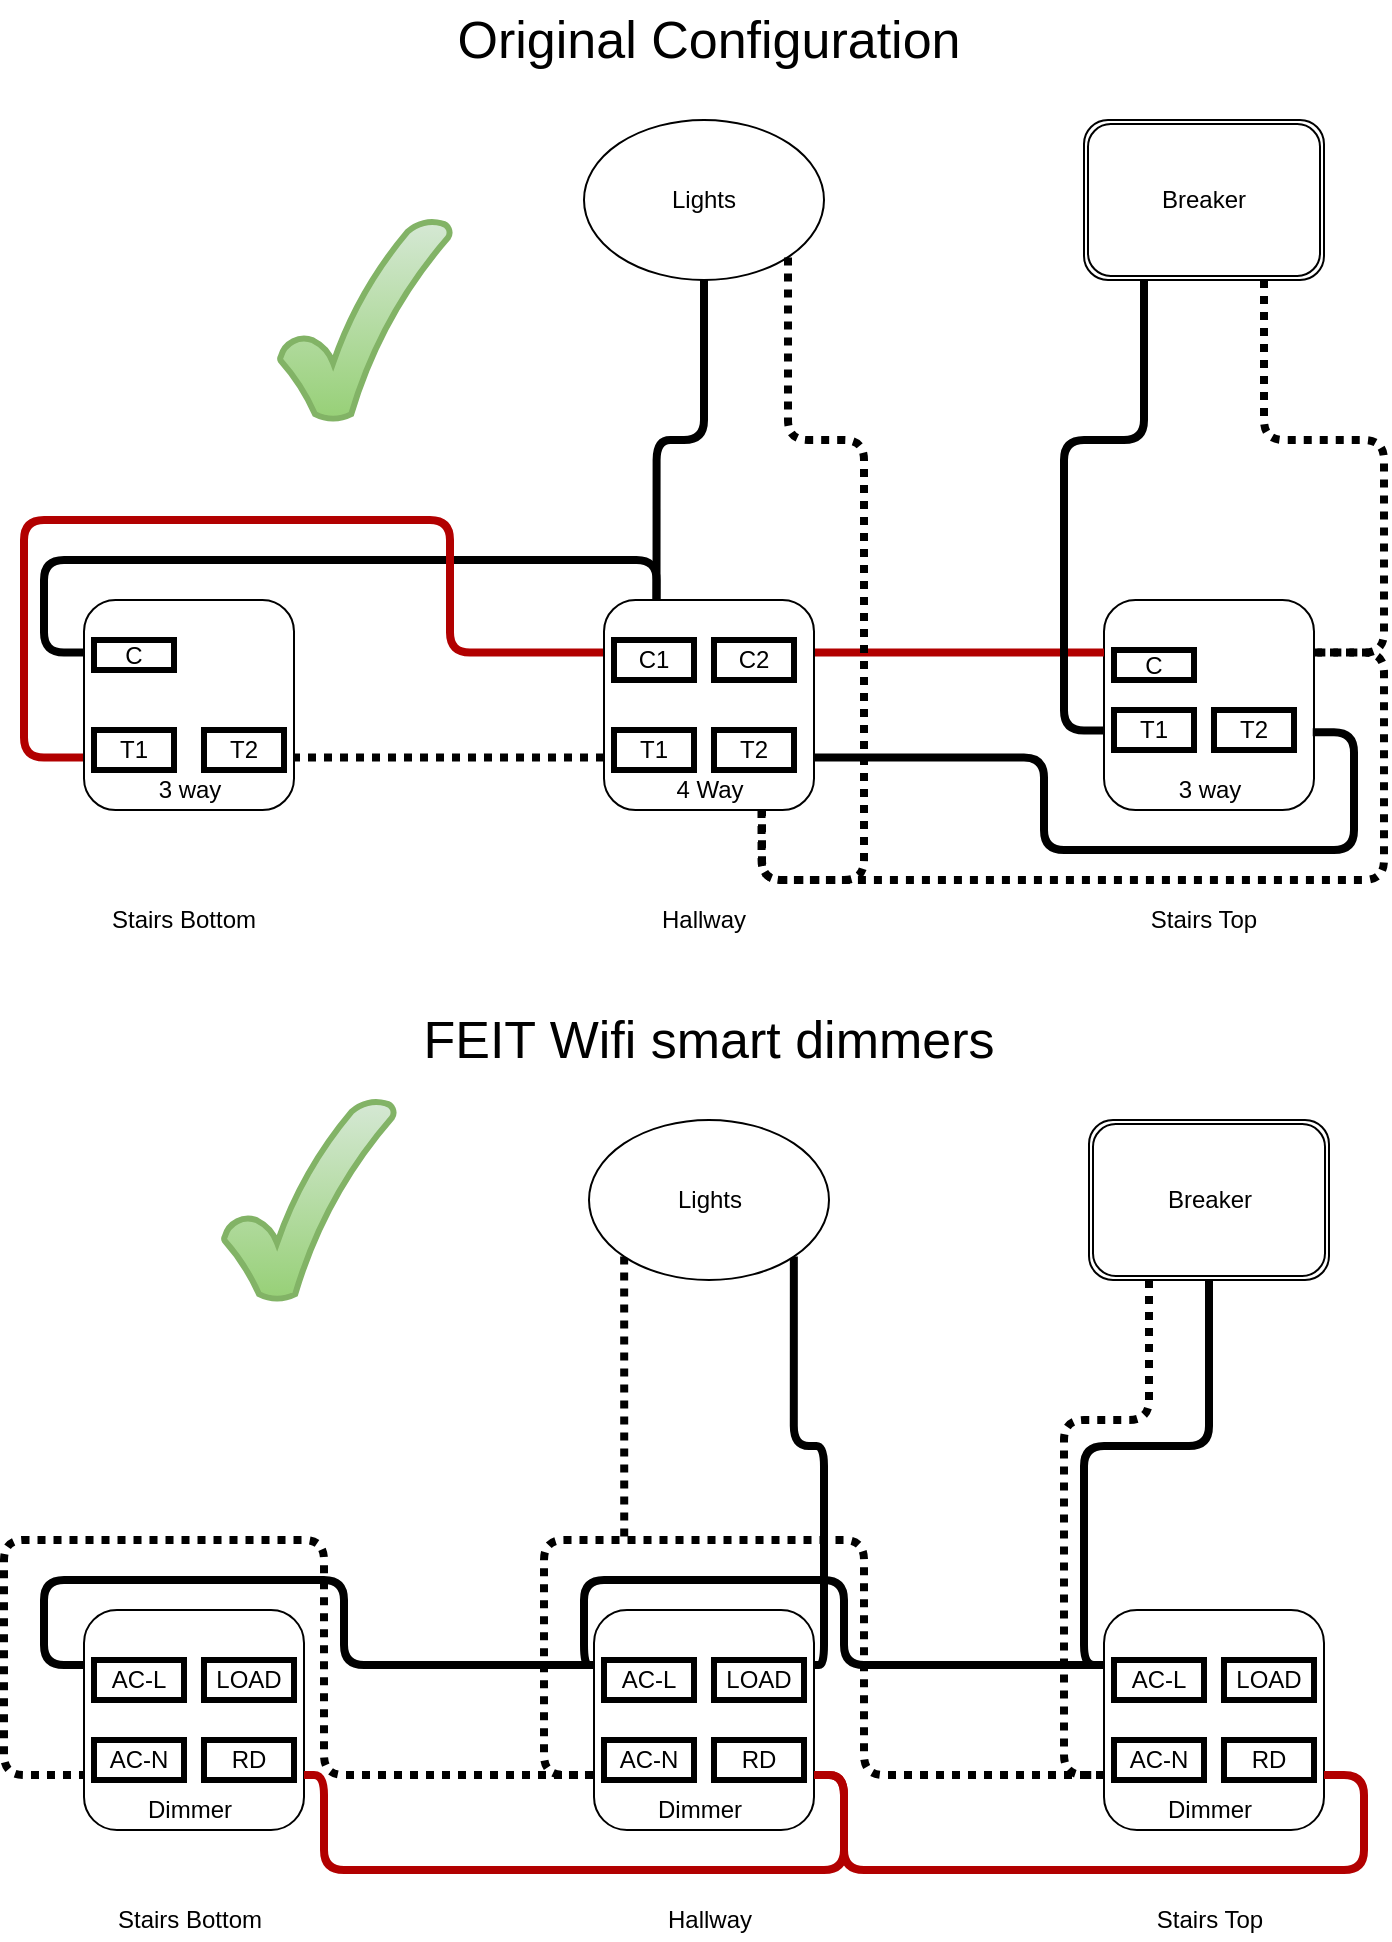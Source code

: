 <mxfile version="14.3.1" type="github" pages="2">
  <diagram id="V0YWL0f0UXyJjvNzvRXK" name="Page-1">
    <mxGraphModel dx="1184" dy="718" grid="1" gridSize="10" guides="1" tooltips="1" connect="1" arrows="1" fold="1" page="1" pageScale="1" pageWidth="850" pageHeight="1100" math="0" shadow="0">
      <root>
        <mxCell id="0" />
        <mxCell id="1" parent="0" />
        <mxCell id="LH4Q4jy-oizkaMYbn0zR-17" style="edgeStyle=orthogonalEdgeStyle;rounded=1;orthogonalLoop=1;jettySize=auto;html=1;exitX=0.5;exitY=1;exitDx=0;exitDy=0;entryX=0.25;entryY=0;entryDx=0;entryDy=0;endArrow=none;endFill=0;strokeColor=#000000;strokeWidth=4;" parent="1" source="cGm3_fR1j89KLRx1JbHs-6" target="cGm3_fR1j89KLRx1JbHs-52" edge="1">
          <mxGeometry relative="1" as="geometry" />
        </mxCell>
        <mxCell id="cGm3_fR1j89KLRx1JbHs-6" value="" style="ellipse;whiteSpace=wrap;html=1;" parent="1" vertex="1">
          <mxGeometry x="350" y="70" width="120" height="80" as="geometry" />
        </mxCell>
        <mxCell id="LH4Q4jy-oizkaMYbn0zR-13" style="edgeStyle=orthogonalEdgeStyle;rounded=1;orthogonalLoop=1;jettySize=auto;html=1;exitX=0.75;exitY=1;exitDx=0;exitDy=0;entryX=1;entryY=0.25;entryDx=0;entryDy=0;endArrow=none;endFill=0;strokeColor=#000000;strokeWidth=4;dashed=1;dashPattern=1 1;" parent="1" source="cGm3_fR1j89KLRx1JbHs-9" target="LH4Q4jy-oizkaMYbn0zR-2" edge="1">
          <mxGeometry relative="1" as="geometry">
            <Array as="points">
              <mxPoint x="690" y="230" />
              <mxPoint x="750" y="230" />
              <mxPoint x="750" y="336" />
            </Array>
          </mxGeometry>
        </mxCell>
        <mxCell id="cGm3_fR1j89KLRx1JbHs-9" value="" style="shape=ext;double=1;rounded=1;whiteSpace=wrap;html=1;" parent="1" vertex="1">
          <mxGeometry x="600" y="70" width="120" height="80" as="geometry" />
        </mxCell>
        <mxCell id="cGm3_fR1j89KLRx1JbHs-26" value="Lights" style="text;html=1;strokeColor=none;fillColor=none;align=center;verticalAlign=middle;whiteSpace=wrap;rounded=0;dashed=1;" parent="1" vertex="1">
          <mxGeometry x="390" y="100" width="40" height="20" as="geometry" />
        </mxCell>
        <mxCell id="cGm3_fR1j89KLRx1JbHs-27" value="Breaker" style="text;html=1;strokeColor=none;fillColor=none;align=center;verticalAlign=middle;whiteSpace=wrap;rounded=0;dashed=1;" parent="1" vertex="1">
          <mxGeometry x="640" y="100" width="40" height="20" as="geometry" />
        </mxCell>
        <mxCell id="cGm3_fR1j89KLRx1JbHs-28" value="Stairs Bottom" style="text;html=1;strokeColor=none;fillColor=none;align=center;verticalAlign=middle;whiteSpace=wrap;rounded=0;dashed=1;" parent="1" vertex="1">
          <mxGeometry x="110" y="460" width="80" height="20" as="geometry" />
        </mxCell>
        <mxCell id="cGm3_fR1j89KLRx1JbHs-29" value="Hallway" style="text;html=1;strokeColor=none;fillColor=none;align=center;verticalAlign=middle;whiteSpace=wrap;rounded=0;dashed=1;" parent="1" vertex="1">
          <mxGeometry x="385" y="460" width="50" height="20" as="geometry" />
        </mxCell>
        <mxCell id="cGm3_fR1j89KLRx1JbHs-30" value="Stairs Top&lt;br&gt;" style="text;html=1;strokeColor=none;fillColor=none;align=center;verticalAlign=middle;whiteSpace=wrap;rounded=0;dashed=1;" parent="1" vertex="1">
          <mxGeometry x="625" y="460" width="70" height="20" as="geometry" />
        </mxCell>
        <mxCell id="ZDYlRlQdnb9zc7MKbrY4-25" style="edgeStyle=orthogonalEdgeStyle;rounded=1;orthogonalLoop=1;jettySize=auto;html=1;exitX=0;exitY=1;exitDx=0;exitDy=0;endArrow=none;endFill=0;strokeColor=#000000;strokeWidth=4;dashed=1;dashPattern=1 1;" parent="1" source="cGm3_fR1j89KLRx1JbHs-103" edge="1">
          <mxGeometry relative="1" as="geometry">
            <mxPoint x="370.103" y="780" as="targetPoint" />
          </mxGeometry>
        </mxCell>
        <mxCell id="ZDYlRlQdnb9zc7MKbrY4-26" style="edgeStyle=orthogonalEdgeStyle;rounded=1;orthogonalLoop=1;jettySize=auto;html=1;exitX=1;exitY=1;exitDx=0;exitDy=0;entryX=1;entryY=0.25;entryDx=0;entryDy=0;endArrow=none;endFill=0;strokeColor=#000000;strokeWidth=4;" parent="1" source="cGm3_fR1j89KLRx1JbHs-103" target="cGm3_fR1j89KLRx1JbHs-121" edge="1">
          <mxGeometry relative="1" as="geometry">
            <Array as="points">
              <mxPoint x="455" y="733" />
              <mxPoint x="470" y="733" />
              <mxPoint x="470" y="843" />
            </Array>
          </mxGeometry>
        </mxCell>
        <mxCell id="cGm3_fR1j89KLRx1JbHs-103" value="" style="ellipse;whiteSpace=wrap;html=1;" parent="1" vertex="1">
          <mxGeometry x="352.5" y="570" width="120" height="80" as="geometry" />
        </mxCell>
        <mxCell id="ZDYlRlQdnb9zc7MKbrY4-17" style="edgeStyle=orthogonalEdgeStyle;rounded=1;orthogonalLoop=1;jettySize=auto;html=1;exitX=0.5;exitY=1;exitDx=0;exitDy=0;entryX=0;entryY=0.25;entryDx=0;entryDy=0;endArrow=none;endFill=0;strokeColor=#000000;strokeWidth=4;" parent="1" source="cGm3_fR1j89KLRx1JbHs-106" target="ZDYlRlQdnb9zc7MKbrY4-4" edge="1">
          <mxGeometry relative="1" as="geometry">
            <Array as="points">
              <mxPoint x="663" y="733" />
              <mxPoint x="600" y="733" />
              <mxPoint x="600" y="843" />
            </Array>
          </mxGeometry>
        </mxCell>
        <mxCell id="ZDYlRlQdnb9zc7MKbrY4-18" style="edgeStyle=orthogonalEdgeStyle;rounded=1;orthogonalLoop=1;jettySize=auto;html=1;exitX=0.25;exitY=1;exitDx=0;exitDy=0;entryX=0;entryY=0.75;entryDx=0;entryDy=0;endArrow=none;endFill=0;strokeColor=#000000;strokeWidth=4;dashed=1;dashPattern=1 1;" parent="1" source="cGm3_fR1j89KLRx1JbHs-106" target="ZDYlRlQdnb9zc7MKbrY4-4" edge="1">
          <mxGeometry relative="1" as="geometry">
            <Array as="points">
              <mxPoint x="633" y="720" />
              <mxPoint x="590" y="720" />
              <mxPoint x="590" y="898" />
            </Array>
          </mxGeometry>
        </mxCell>
        <mxCell id="cGm3_fR1j89KLRx1JbHs-106" value="" style="shape=ext;double=1;rounded=1;whiteSpace=wrap;html=1;" parent="1" vertex="1">
          <mxGeometry x="602.5" y="570" width="120" height="80" as="geometry" />
        </mxCell>
        <mxCell id="cGm3_fR1j89KLRx1JbHs-115" value="Lights" style="text;html=1;strokeColor=none;fillColor=none;align=center;verticalAlign=middle;whiteSpace=wrap;rounded=0;dashed=1;" parent="1" vertex="1">
          <mxGeometry x="392.5" y="600" width="40" height="20" as="geometry" />
        </mxCell>
        <mxCell id="cGm3_fR1j89KLRx1JbHs-116" value="Breaker" style="text;html=1;strokeColor=none;fillColor=none;align=center;verticalAlign=middle;whiteSpace=wrap;rounded=0;dashed=1;" parent="1" vertex="1">
          <mxGeometry x="642.5" y="600" width="40" height="20" as="geometry" />
        </mxCell>
        <mxCell id="cGm3_fR1j89KLRx1JbHs-117" value="Stairs Bottom" style="text;html=1;strokeColor=none;fillColor=none;align=center;verticalAlign=middle;whiteSpace=wrap;rounded=0;dashed=1;" parent="1" vertex="1">
          <mxGeometry x="112.5" y="960" width="80" height="20" as="geometry" />
        </mxCell>
        <mxCell id="cGm3_fR1j89KLRx1JbHs-118" value="Hallway" style="text;html=1;strokeColor=none;fillColor=none;align=center;verticalAlign=middle;whiteSpace=wrap;rounded=0;dashed=1;" parent="1" vertex="1">
          <mxGeometry x="387.5" y="960" width="50" height="20" as="geometry" />
        </mxCell>
        <mxCell id="cGm3_fR1j89KLRx1JbHs-119" value="Stairs Top&lt;br&gt;" style="text;html=1;strokeColor=none;fillColor=none;align=center;verticalAlign=middle;whiteSpace=wrap;rounded=0;dashed=1;" parent="1" vertex="1">
          <mxGeometry x="627.5" y="960" width="70" height="20" as="geometry" />
        </mxCell>
        <mxCell id="LH4Q4jy-oizkaMYbn0zR-1" value="" style="group" parent="1" vertex="1" connectable="0">
          <mxGeometry x="610" y="310" width="105" height="105" as="geometry" />
        </mxCell>
        <mxCell id="LH4Q4jy-oizkaMYbn0zR-2" value="" style="whiteSpace=wrap;html=1;aspect=fixed;strokeWidth=1;fillColor=none;rounded=1;" parent="LH4Q4jy-oizkaMYbn0zR-1" vertex="1">
          <mxGeometry width="105" height="105" as="geometry" />
        </mxCell>
        <mxCell id="LH4Q4jy-oizkaMYbn0zR-3" value="C" style="text;html=1;fillColor=none;align=center;verticalAlign=middle;whiteSpace=wrap;rounded=0;strokeColor=#000000;strokeWidth=3;" parent="LH4Q4jy-oizkaMYbn0zR-1" vertex="1">
          <mxGeometry x="5" y="25" width="40" height="15" as="geometry" />
        </mxCell>
        <mxCell id="LH4Q4jy-oizkaMYbn0zR-4" value="T1" style="text;html=1;fillColor=none;align=center;verticalAlign=middle;whiteSpace=wrap;rounded=0;strokeColor=#000000;strokeWidth=3;" parent="LH4Q4jy-oizkaMYbn0zR-1" vertex="1">
          <mxGeometry x="5" y="55" width="40" height="20" as="geometry" />
        </mxCell>
        <mxCell id="LH4Q4jy-oizkaMYbn0zR-5" value="T2" style="text;html=1;fillColor=none;align=center;verticalAlign=middle;whiteSpace=wrap;rounded=0;strokeColor=#000000;strokeWidth=3;" parent="LH4Q4jy-oizkaMYbn0zR-1" vertex="1">
          <mxGeometry x="55" y="55" width="40" height="20" as="geometry" />
        </mxCell>
        <mxCell id="LH4Q4jy-oizkaMYbn0zR-6" value="3 way" style="text;html=1;fillColor=none;align=center;verticalAlign=middle;whiteSpace=wrap;rounded=0;strokeWidth=3;" parent="LH4Q4jy-oizkaMYbn0zR-1" vertex="1">
          <mxGeometry x="32.5" y="85" width="40" height="20" as="geometry" />
        </mxCell>
        <mxCell id="LH4Q4jy-oizkaMYbn0zR-8" style="edgeStyle=orthogonalEdgeStyle;rounded=1;orthogonalLoop=1;jettySize=auto;html=1;exitX=0;exitY=0.25;exitDx=0;exitDy=0;entryX=1;entryY=0.25;entryDx=0;entryDy=0;strokeColor=#B20000;strokeWidth=4;fillColor=#e51400;endArrow=none;endFill=0;" parent="1" source="LH4Q4jy-oizkaMYbn0zR-2" target="cGm3_fR1j89KLRx1JbHs-52" edge="1">
          <mxGeometry relative="1" as="geometry">
            <Array as="points">
              <mxPoint x="520" y="336" />
              <mxPoint x="520" y="336" />
            </Array>
          </mxGeometry>
        </mxCell>
        <mxCell id="LH4Q4jy-oizkaMYbn0zR-9" style="edgeStyle=orthogonalEdgeStyle;rounded=1;orthogonalLoop=1;jettySize=auto;html=1;exitX=0.002;exitY=0.622;exitDx=0;exitDy=0;entryX=0.25;entryY=1;entryDx=0;entryDy=0;endArrow=none;endFill=0;strokeColor=#000000;strokeWidth=4;exitPerimeter=0;" parent="1" source="LH4Q4jy-oizkaMYbn0zR-2" target="cGm3_fR1j89KLRx1JbHs-9" edge="1">
          <mxGeometry relative="1" as="geometry" />
        </mxCell>
        <mxCell id="LH4Q4jy-oizkaMYbn0zR-10" style="edgeStyle=orthogonalEdgeStyle;rounded=1;orthogonalLoop=1;jettySize=auto;html=1;exitX=0.994;exitY=0.63;exitDx=0;exitDy=0;endArrow=none;endFill=0;strokeColor=#000000;strokeWidth=4;exitPerimeter=0;entryX=1;entryY=0.75;entryDx=0;entryDy=0;" parent="1" source="LH4Q4jy-oizkaMYbn0zR-2" target="cGm3_fR1j89KLRx1JbHs-52" edge="1">
          <mxGeometry relative="1" as="geometry">
            <mxPoint x="490" y="400" as="targetPoint" />
            <Array as="points">
              <mxPoint x="735" y="376" />
              <mxPoint x="735" y="435" />
              <mxPoint x="580" y="435" />
              <mxPoint x="580" y="389" />
            </Array>
          </mxGeometry>
        </mxCell>
        <mxCell id="LH4Q4jy-oizkaMYbn0zR-15" style="edgeStyle=orthogonalEdgeStyle;rounded=1;orthogonalLoop=1;jettySize=auto;html=1;exitX=0.75;exitY=1;exitDx=0;exitDy=0;entryX=1;entryY=1;entryDx=0;entryDy=0;dashed=1;dashPattern=1 1;endArrow=none;endFill=0;strokeColor=#000000;strokeWidth=4;" parent="1" source="cGm3_fR1j89KLRx1JbHs-52" target="cGm3_fR1j89KLRx1JbHs-6" edge="1">
          <mxGeometry relative="1" as="geometry">
            <Array as="points">
              <mxPoint x="439" y="450" />
              <mxPoint x="490" y="450" />
              <mxPoint x="490" y="230" />
              <mxPoint x="452" y="230" />
              <mxPoint x="452" y="138" />
            </Array>
          </mxGeometry>
        </mxCell>
        <mxCell id="LH4Q4jy-oizkaMYbn0zR-16" style="edgeStyle=orthogonalEdgeStyle;rounded=1;orthogonalLoop=1;jettySize=auto;html=1;exitX=0;exitY=0.75;exitDx=0;exitDy=0;entryX=1;entryY=0.75;entryDx=0;entryDy=0;dashed=1;dashPattern=1 1;endArrow=none;endFill=0;strokeColor=#000000;strokeWidth=4;" parent="1" source="cGm3_fR1j89KLRx1JbHs-52" target="cGm3_fR1j89KLRx1JbHs-59" edge="1">
          <mxGeometry relative="1" as="geometry" />
        </mxCell>
        <mxCell id="LH4Q4jy-oizkaMYbn0zR-18" style="edgeStyle=orthogonalEdgeStyle;rounded=1;orthogonalLoop=1;jettySize=auto;html=1;exitX=0.25;exitY=0;exitDx=0;exitDy=0;entryX=0;entryY=0.25;entryDx=0;entryDy=0;endArrow=none;endFill=0;strokeColor=#000000;strokeWidth=4;" parent="1" source="cGm3_fR1j89KLRx1JbHs-52" target="cGm3_fR1j89KLRx1JbHs-59" edge="1">
          <mxGeometry relative="1" as="geometry" />
        </mxCell>
        <mxCell id="LH4Q4jy-oizkaMYbn0zR-20" style="edgeStyle=orthogonalEdgeStyle;rounded=1;orthogonalLoop=1;jettySize=auto;html=1;exitX=0;exitY=0.25;exitDx=0;exitDy=0;entryX=0;entryY=0.75;entryDx=0;entryDy=0;endArrow=none;endFill=0;strokeColor=#B20000;strokeWidth=4;fillColor=#e51400;" parent="1" source="cGm3_fR1j89KLRx1JbHs-52" target="cGm3_fR1j89KLRx1JbHs-59" edge="1">
          <mxGeometry relative="1" as="geometry">
            <Array as="points">
              <mxPoint x="283" y="336" />
              <mxPoint x="283" y="270" />
              <mxPoint x="70" y="270" />
              <mxPoint x="70" y="389" />
            </Array>
          </mxGeometry>
        </mxCell>
        <mxCell id="cGm3_fR1j89KLRx1JbHs-52" value="" style="whiteSpace=wrap;html=1;aspect=fixed;strokeWidth=1;fillColor=none;rounded=1;" parent="1" vertex="1">
          <mxGeometry x="360" y="310" width="105" height="105" as="geometry" />
        </mxCell>
        <mxCell id="cGm3_fR1j89KLRx1JbHs-53" value="C1" style="text;html=1;fillColor=none;align=center;verticalAlign=middle;whiteSpace=wrap;rounded=0;strokeColor=#000000;strokeWidth=3;" parent="1" vertex="1">
          <mxGeometry x="365" y="330" width="40" height="20" as="geometry" />
        </mxCell>
        <mxCell id="cGm3_fR1j89KLRx1JbHs-54" value="T1" style="text;html=1;fillColor=none;align=center;verticalAlign=middle;whiteSpace=wrap;rounded=0;strokeColor=#000000;strokeWidth=3;" parent="1" vertex="1">
          <mxGeometry x="365" y="375" width="40" height="20" as="geometry" />
        </mxCell>
        <mxCell id="cGm3_fR1j89KLRx1JbHs-55" value="C2" style="text;html=1;fillColor=none;align=center;verticalAlign=middle;whiteSpace=wrap;rounded=0;strokeColor=#000000;strokeWidth=3;" parent="1" vertex="1">
          <mxGeometry x="415" y="330" width="40" height="20" as="geometry" />
        </mxCell>
        <mxCell id="cGm3_fR1j89KLRx1JbHs-56" value="T2" style="text;html=1;fillColor=none;align=center;verticalAlign=middle;whiteSpace=wrap;rounded=0;strokeColor=#000000;strokeWidth=3;" parent="1" vertex="1">
          <mxGeometry x="415" y="375" width="40" height="20" as="geometry" />
        </mxCell>
        <mxCell id="cGm3_fR1j89KLRx1JbHs-57" value="4 Way" style="text;html=1;fillColor=none;align=center;verticalAlign=middle;whiteSpace=wrap;rounded=0;strokeWidth=3;" parent="1" vertex="1">
          <mxGeometry x="392.5" y="395" width="40" height="20" as="geometry" />
        </mxCell>
        <mxCell id="LH4Q4jy-oizkaMYbn0zR-14" style="edgeStyle=orthogonalEdgeStyle;rounded=1;orthogonalLoop=1;jettySize=auto;html=1;exitX=1;exitY=0.25;exitDx=0;exitDy=0;dashed=1;dashPattern=1 1;endArrow=none;endFill=0;strokeColor=#000000;strokeWidth=4;" parent="1" source="LH4Q4jy-oizkaMYbn0zR-2" target="cGm3_fR1j89KLRx1JbHs-52" edge="1">
          <mxGeometry relative="1" as="geometry">
            <Array as="points">
              <mxPoint x="750" y="336" />
              <mxPoint x="750" y="450" />
              <mxPoint x="439" y="450" />
            </Array>
          </mxGeometry>
        </mxCell>
        <mxCell id="cGm3_fR1j89KLRx1JbHs-59" value="" style="whiteSpace=wrap;html=1;aspect=fixed;strokeWidth=1;fillColor=none;rounded=1;" parent="1" vertex="1">
          <mxGeometry x="100" y="310" width="105" height="105" as="geometry" />
        </mxCell>
        <mxCell id="cGm3_fR1j89KLRx1JbHs-60" value="C" style="text;html=1;fillColor=none;align=center;verticalAlign=middle;whiteSpace=wrap;rounded=0;strokeColor=#000000;strokeWidth=3;" parent="1" vertex="1">
          <mxGeometry x="105" y="330" width="40" height="15" as="geometry" />
        </mxCell>
        <mxCell id="cGm3_fR1j89KLRx1JbHs-61" value="T1" style="text;html=1;fillColor=none;align=center;verticalAlign=middle;whiteSpace=wrap;rounded=0;strokeColor=#000000;strokeWidth=3;" parent="1" vertex="1">
          <mxGeometry x="105" y="375" width="40" height="20" as="geometry" />
        </mxCell>
        <mxCell id="cGm3_fR1j89KLRx1JbHs-63" value="T2" style="text;html=1;fillColor=none;align=center;verticalAlign=middle;whiteSpace=wrap;rounded=0;strokeColor=#000000;strokeWidth=3;" parent="1" vertex="1">
          <mxGeometry x="160" y="375" width="40" height="20" as="geometry" />
        </mxCell>
        <mxCell id="cGm3_fR1j89KLRx1JbHs-64" value="3 way" style="text;html=1;fillColor=none;align=center;verticalAlign=middle;whiteSpace=wrap;rounded=0;strokeWidth=3;" parent="1" vertex="1">
          <mxGeometry x="132.5" y="395" width="40" height="20" as="geometry" />
        </mxCell>
        <mxCell id="uJsC33ZwJIrISVxn7kAg-2" value="" style="verticalLabelPosition=bottom;verticalAlign=top;html=1;shape=mxgraph.basic.tick;rounded=1;strokeColor=#82b366;strokeWidth=3;fillColor=#d5e8d4;gradientColor=#97d077;" parent="1" vertex="1">
          <mxGeometry x="198" y="120" width="85" height="100" as="geometry" />
        </mxCell>
        <mxCell id="ZDYlRlQdnb9zc7MKbrY4-2" value="" style="group" parent="1" vertex="1" connectable="0">
          <mxGeometry x="355" y="815" width="110" height="110" as="geometry" />
        </mxCell>
        <mxCell id="cGm3_fR1j89KLRx1JbHs-121" value="" style="whiteSpace=wrap;html=1;aspect=fixed;strokeWidth=1;fillColor=none;rounded=1;" parent="ZDYlRlQdnb9zc7MKbrY4-2" vertex="1">
          <mxGeometry width="110" height="110" as="geometry" />
        </mxCell>
        <mxCell id="cGm3_fR1j89KLRx1JbHs-122" value="AC-L" style="text;html=1;fillColor=none;align=center;verticalAlign=middle;whiteSpace=wrap;rounded=0;strokeColor=#000000;strokeWidth=3;" parent="ZDYlRlQdnb9zc7MKbrY4-2" vertex="1">
          <mxGeometry x="5" y="25" width="45" height="20" as="geometry" />
        </mxCell>
        <mxCell id="cGm3_fR1j89KLRx1JbHs-123" value="AC-N" style="text;html=1;fillColor=none;align=center;verticalAlign=middle;whiteSpace=wrap;rounded=0;strokeColor=#000000;strokeWidth=3;" parent="ZDYlRlQdnb9zc7MKbrY4-2" vertex="1">
          <mxGeometry x="5" y="65" width="45" height="20" as="geometry" />
        </mxCell>
        <mxCell id="cGm3_fR1j89KLRx1JbHs-124" value="LOAD" style="text;html=1;fillColor=none;align=center;verticalAlign=middle;whiteSpace=wrap;rounded=0;strokeColor=#000000;strokeWidth=3;" parent="ZDYlRlQdnb9zc7MKbrY4-2" vertex="1">
          <mxGeometry x="60" y="25" width="45" height="20" as="geometry" />
        </mxCell>
        <mxCell id="cGm3_fR1j89KLRx1JbHs-125" value="RD" style="text;html=1;fillColor=none;align=center;verticalAlign=middle;whiteSpace=wrap;rounded=0;strokeColor=#000000;strokeWidth=3;" parent="ZDYlRlQdnb9zc7MKbrY4-2" vertex="1">
          <mxGeometry x="60" y="65" width="45" height="20" as="geometry" />
        </mxCell>
        <mxCell id="cGm3_fR1j89KLRx1JbHs-126" value="Dimmer" style="text;html=1;fillColor=none;align=center;verticalAlign=middle;whiteSpace=wrap;rounded=0;strokeWidth=3;" parent="ZDYlRlQdnb9zc7MKbrY4-2" vertex="1">
          <mxGeometry x="32.5" y="90" width="40" height="20" as="geometry" />
        </mxCell>
        <mxCell id="ZDYlRlQdnb9zc7MKbrY4-3" value="" style="group" parent="1" vertex="1" connectable="0">
          <mxGeometry x="610" y="815" width="110" height="110" as="geometry" />
        </mxCell>
        <mxCell id="ZDYlRlQdnb9zc7MKbrY4-4" value="" style="whiteSpace=wrap;html=1;aspect=fixed;strokeWidth=1;fillColor=none;rounded=1;" parent="ZDYlRlQdnb9zc7MKbrY4-3" vertex="1">
          <mxGeometry width="110" height="110" as="geometry" />
        </mxCell>
        <mxCell id="ZDYlRlQdnb9zc7MKbrY4-5" value="AC-L" style="text;html=1;fillColor=none;align=center;verticalAlign=middle;whiteSpace=wrap;rounded=0;strokeColor=#000000;strokeWidth=3;" parent="ZDYlRlQdnb9zc7MKbrY4-3" vertex="1">
          <mxGeometry x="5" y="25" width="45" height="20" as="geometry" />
        </mxCell>
        <mxCell id="ZDYlRlQdnb9zc7MKbrY4-6" value="AC-N" style="text;html=1;fillColor=none;align=center;verticalAlign=middle;whiteSpace=wrap;rounded=0;strokeColor=#000000;strokeWidth=3;" parent="ZDYlRlQdnb9zc7MKbrY4-3" vertex="1">
          <mxGeometry x="5" y="65" width="45" height="20" as="geometry" />
        </mxCell>
        <mxCell id="ZDYlRlQdnb9zc7MKbrY4-7" value="LOAD" style="text;html=1;fillColor=none;align=center;verticalAlign=middle;whiteSpace=wrap;rounded=0;strokeColor=#000000;strokeWidth=3;" parent="ZDYlRlQdnb9zc7MKbrY4-3" vertex="1">
          <mxGeometry x="60" y="25" width="45" height="20" as="geometry" />
        </mxCell>
        <mxCell id="ZDYlRlQdnb9zc7MKbrY4-8" value="RD" style="text;html=1;fillColor=none;align=center;verticalAlign=middle;whiteSpace=wrap;rounded=0;strokeColor=#000000;strokeWidth=3;" parent="ZDYlRlQdnb9zc7MKbrY4-3" vertex="1">
          <mxGeometry x="60" y="65" width="45" height="20" as="geometry" />
        </mxCell>
        <mxCell id="ZDYlRlQdnb9zc7MKbrY4-9" value="Dimmer" style="text;html=1;fillColor=none;align=center;verticalAlign=middle;whiteSpace=wrap;rounded=0;strokeWidth=3;" parent="ZDYlRlQdnb9zc7MKbrY4-3" vertex="1">
          <mxGeometry x="32.5" y="90" width="40" height="20" as="geometry" />
        </mxCell>
        <mxCell id="ZDYlRlQdnb9zc7MKbrY4-10" value="" style="group" parent="1" vertex="1" connectable="0">
          <mxGeometry x="100" y="815" width="110" height="110" as="geometry" />
        </mxCell>
        <mxCell id="ZDYlRlQdnb9zc7MKbrY4-11" value="" style="whiteSpace=wrap;html=1;aspect=fixed;strokeWidth=1;fillColor=none;rounded=1;" parent="ZDYlRlQdnb9zc7MKbrY4-10" vertex="1">
          <mxGeometry width="110" height="110" as="geometry" />
        </mxCell>
        <mxCell id="ZDYlRlQdnb9zc7MKbrY4-12" value="AC-L" style="text;html=1;fillColor=none;align=center;verticalAlign=middle;whiteSpace=wrap;rounded=0;strokeColor=#000000;strokeWidth=3;" parent="ZDYlRlQdnb9zc7MKbrY4-10" vertex="1">
          <mxGeometry x="5" y="25" width="45" height="20" as="geometry" />
        </mxCell>
        <mxCell id="ZDYlRlQdnb9zc7MKbrY4-13" value="AC-N" style="text;html=1;fillColor=none;align=center;verticalAlign=middle;whiteSpace=wrap;rounded=0;strokeColor=#000000;strokeWidth=3;" parent="ZDYlRlQdnb9zc7MKbrY4-10" vertex="1">
          <mxGeometry x="5" y="65" width="45" height="20" as="geometry" />
        </mxCell>
        <mxCell id="ZDYlRlQdnb9zc7MKbrY4-14" value="LOAD" style="text;html=1;fillColor=none;align=center;verticalAlign=middle;whiteSpace=wrap;rounded=0;strokeColor=#000000;strokeWidth=3;" parent="ZDYlRlQdnb9zc7MKbrY4-10" vertex="1">
          <mxGeometry x="60" y="25" width="45" height="20" as="geometry" />
        </mxCell>
        <mxCell id="ZDYlRlQdnb9zc7MKbrY4-15" value="RD" style="text;html=1;fillColor=none;align=center;verticalAlign=middle;whiteSpace=wrap;rounded=0;strokeColor=#000000;strokeWidth=3;" parent="ZDYlRlQdnb9zc7MKbrY4-10" vertex="1">
          <mxGeometry x="60" y="65" width="45" height="20" as="geometry" />
        </mxCell>
        <mxCell id="ZDYlRlQdnb9zc7MKbrY4-16" value="Dimmer" style="text;html=1;fillColor=none;align=center;verticalAlign=middle;whiteSpace=wrap;rounded=0;strokeWidth=3;" parent="ZDYlRlQdnb9zc7MKbrY4-10" vertex="1">
          <mxGeometry x="32.5" y="90" width="40" height="20" as="geometry" />
        </mxCell>
        <mxCell id="ZDYlRlQdnb9zc7MKbrY4-19" style="edgeStyle=orthogonalEdgeStyle;rounded=1;orthogonalLoop=1;jettySize=auto;html=1;exitX=0;exitY=0.75;exitDx=0;exitDy=0;entryX=0;entryY=0.75;entryDx=0;entryDy=0;dashed=1;dashPattern=1 1;endArrow=none;endFill=0;strokeColor=#000000;strokeWidth=4;" parent="1" source="ZDYlRlQdnb9zc7MKbrY4-4" target="cGm3_fR1j89KLRx1JbHs-121" edge="1">
          <mxGeometry relative="1" as="geometry">
            <Array as="points">
              <mxPoint x="490" y="898" />
              <mxPoint x="490" y="780" />
              <mxPoint x="330" y="780" />
              <mxPoint x="330" y="898" />
            </Array>
          </mxGeometry>
        </mxCell>
        <mxCell id="ZDYlRlQdnb9zc7MKbrY4-20" style="edgeStyle=orthogonalEdgeStyle;rounded=1;orthogonalLoop=1;jettySize=auto;html=1;exitX=0;exitY=0.75;exitDx=0;exitDy=0;entryX=0;entryY=0.75;entryDx=0;entryDy=0;dashed=1;dashPattern=1 1;endArrow=none;endFill=0;strokeColor=#000000;strokeWidth=4;" parent="1" source="cGm3_fR1j89KLRx1JbHs-121" target="ZDYlRlQdnb9zc7MKbrY4-11" edge="1">
          <mxGeometry relative="1" as="geometry">
            <Array as="points">
              <mxPoint x="220" y="898" />
              <mxPoint x="220" y="780" />
              <mxPoint x="60" y="780" />
              <mxPoint x="60" y="898" />
            </Array>
          </mxGeometry>
        </mxCell>
        <mxCell id="ZDYlRlQdnb9zc7MKbrY4-21" style="edgeStyle=orthogonalEdgeStyle;rounded=1;orthogonalLoop=1;jettySize=auto;html=1;exitX=0;exitY=0.25;exitDx=0;exitDy=0;entryX=0;entryY=0.25;entryDx=0;entryDy=0;endArrow=none;endFill=0;strokeColor=#000000;strokeWidth=4;" parent="1" source="ZDYlRlQdnb9zc7MKbrY4-4" target="cGm3_fR1j89KLRx1JbHs-121" edge="1">
          <mxGeometry relative="1" as="geometry">
            <Array as="points">
              <mxPoint x="480" y="843" />
              <mxPoint x="480" y="800" />
              <mxPoint x="350" y="800" />
              <mxPoint x="350" y="843" />
            </Array>
          </mxGeometry>
        </mxCell>
        <mxCell id="ZDYlRlQdnb9zc7MKbrY4-22" style="edgeStyle=orthogonalEdgeStyle;rounded=1;orthogonalLoop=1;jettySize=auto;html=1;exitX=0;exitY=0.25;exitDx=0;exitDy=0;entryX=0;entryY=0.25;entryDx=0;entryDy=0;endArrow=none;endFill=0;strokeColor=#000000;strokeWidth=4;" parent="1" source="cGm3_fR1j89KLRx1JbHs-121" target="ZDYlRlQdnb9zc7MKbrY4-11" edge="1">
          <mxGeometry relative="1" as="geometry">
            <Array as="points">
              <mxPoint x="230" y="843" />
              <mxPoint x="230" y="800" />
              <mxPoint x="80" y="800" />
              <mxPoint x="80" y="843" />
            </Array>
          </mxGeometry>
        </mxCell>
        <mxCell id="ZDYlRlQdnb9zc7MKbrY4-23" style="edgeStyle=orthogonalEdgeStyle;rounded=1;orthogonalLoop=1;jettySize=auto;html=1;exitX=1;exitY=0.75;exitDx=0;exitDy=0;entryX=1;entryY=0.75;entryDx=0;entryDy=0;endArrow=none;endFill=0;strokeColor=#B20000;strokeWidth=4;fillColor=#e51400;" parent="1" source="ZDYlRlQdnb9zc7MKbrY4-11" target="cGm3_fR1j89KLRx1JbHs-121" edge="1">
          <mxGeometry relative="1" as="geometry">
            <Array as="points">
              <mxPoint x="220" y="898" />
              <mxPoint x="220" y="945" />
              <mxPoint x="480" y="945" />
              <mxPoint x="480" y="898" />
            </Array>
          </mxGeometry>
        </mxCell>
        <mxCell id="ZDYlRlQdnb9zc7MKbrY4-24" style="edgeStyle=orthogonalEdgeStyle;rounded=1;orthogonalLoop=1;jettySize=auto;html=1;exitX=1;exitY=0.75;exitDx=0;exitDy=0;entryX=1;entryY=0.75;entryDx=0;entryDy=0;endArrow=none;endFill=0;strokeColor=#B20000;strokeWidth=4;fillColor=#e51400;" parent="1" source="cGm3_fR1j89KLRx1JbHs-121" target="ZDYlRlQdnb9zc7MKbrY4-4" edge="1">
          <mxGeometry relative="1" as="geometry">
            <Array as="points">
              <mxPoint x="480" y="898" />
              <mxPoint x="480" y="945" />
              <mxPoint x="740" y="945" />
              <mxPoint x="740" y="898" />
            </Array>
          </mxGeometry>
        </mxCell>
        <mxCell id="ZDYlRlQdnb9zc7MKbrY4-27" value="" style="verticalLabelPosition=bottom;verticalAlign=top;html=1;shape=mxgraph.basic.tick;rounded=1;strokeColor=#82b366;strokeWidth=3;fillColor=#d5e8d4;gradientColor=#97d077;" parent="1" vertex="1">
          <mxGeometry x="170" y="560" width="85" height="100" as="geometry" />
        </mxCell>
        <mxCell id="ZDYlRlQdnb9zc7MKbrY4-28" value="Original Configuration&lt;br style=&quot;font-size: 26px;&quot;&gt;" style="text;html=1;strokeColor=none;fillColor=none;align=center;verticalAlign=middle;whiteSpace=wrap;rounded=0;fontSize=26;" parent="1" vertex="1">
          <mxGeometry x="200" y="10" width="425" height="40" as="geometry" />
        </mxCell>
        <mxCell id="ZDYlRlQdnb9zc7MKbrY4-29" value="FEIT Wifi smart dimmers" style="text;html=1;strokeColor=none;fillColor=none;align=center;verticalAlign=middle;whiteSpace=wrap;rounded=0;fontSize=26;" parent="1" vertex="1">
          <mxGeometry x="200" y="510" width="425" height="40" as="geometry" />
        </mxCell>
      </root>
    </mxGraphModel>
  </diagram>
  <diagram id="wbiqSJ7cX2tNrwCowfU0" name="Page-2">
    <mxGraphModel dx="817" dy="495" grid="1" gridSize="10" guides="1" tooltips="1" connect="1" arrows="1" fold="1" page="1" pageScale="1" pageWidth="850" pageHeight="1100" math="0" shadow="0">
      <root>
        <mxCell id="atm5pu0klCbxo2w5sGLC-0" />
        <mxCell id="atm5pu0klCbxo2w5sGLC-1" parent="atm5pu0klCbxo2w5sGLC-0" />
        <mxCell id="Epnd03TenC04Q62ywmZj-2" style="edgeStyle=orthogonalEdgeStyle;rounded=1;orthogonalLoop=1;jettySize=auto;html=1;exitX=1;exitY=1;exitDx=0;exitDy=0;entryX=1;entryY=0.25;entryDx=0;entryDy=0;endArrow=none;endFill=0;strokeColor=#000000;strokeWidth=4;" edge="1" parent="atm5pu0klCbxo2w5sGLC-1" source="3zBNWN5x6UCMn4CsL5ww-0" target="3zBNWN5x6UCMn4CsL5ww-18">
          <mxGeometry relative="1" as="geometry" />
        </mxCell>
        <mxCell id="Epnd03TenC04Q62ywmZj-3" style="edgeStyle=orthogonalEdgeStyle;rounded=1;orthogonalLoop=1;jettySize=auto;html=1;exitX=0;exitY=1;exitDx=0;exitDy=0;entryX=0;entryY=0.75;entryDx=0;entryDy=0;endArrow=none;endFill=0;strokeColor=#000000;strokeWidth=4;dashed=1;dashPattern=1 1;" edge="1" parent="atm5pu0klCbxo2w5sGLC-1" source="3zBNWN5x6UCMn4CsL5ww-0" target="3zBNWN5x6UCMn4CsL5ww-18">
          <mxGeometry relative="1" as="geometry">
            <Array as="points">
              <mxPoint x="368" y="230" />
              <mxPoint x="320" y="230" />
              <mxPoint x="320" y="389" />
            </Array>
          </mxGeometry>
        </mxCell>
        <mxCell id="3zBNWN5x6UCMn4CsL5ww-0" value="" style="ellipse;whiteSpace=wrap;html=1;" vertex="1" parent="atm5pu0klCbxo2w5sGLC-1">
          <mxGeometry x="350" y="70" width="120" height="80" as="geometry" />
        </mxCell>
        <mxCell id="Epnd03TenC04Q62ywmZj-0" style="edgeStyle=orthogonalEdgeStyle;rounded=1;orthogonalLoop=1;jettySize=auto;html=1;exitX=0.25;exitY=1;exitDx=0;exitDy=0;entryX=0.25;entryY=0;entryDx=0;entryDy=0;endArrow=none;endFill=0;strokeColor=#000000;strokeWidth=4;" edge="1" parent="atm5pu0klCbxo2w5sGLC-1" source="3zBNWN5x6UCMn4CsL5ww-3" target="3zBNWN5x6UCMn4CsL5ww-25">
          <mxGeometry relative="1" as="geometry" />
        </mxCell>
        <mxCell id="Epnd03TenC04Q62ywmZj-4" style="edgeStyle=orthogonalEdgeStyle;rounded=1;orthogonalLoop=1;jettySize=auto;html=1;exitX=0.75;exitY=1;exitDx=0;exitDy=0;entryX=0.75;entryY=0;entryDx=0;entryDy=0;dashed=1;dashPattern=1 1;endArrow=none;endFill=0;strokeColor=#000000;strokeWidth=4;" edge="1" parent="atm5pu0klCbxo2w5sGLC-1" source="3zBNWN5x6UCMn4CsL5ww-3" target="3zBNWN5x6UCMn4CsL5ww-25">
          <mxGeometry relative="1" as="geometry" />
        </mxCell>
        <mxCell id="3zBNWN5x6UCMn4CsL5ww-3" value="" style="shape=ext;double=1;rounded=1;whiteSpace=wrap;html=1;" vertex="1" parent="atm5pu0klCbxo2w5sGLC-1">
          <mxGeometry x="600" y="70" width="120" height="80" as="geometry" />
        </mxCell>
        <mxCell id="3zBNWN5x6UCMn4CsL5ww-8" value="" style="endArrow=none;html=1;strokeColor=#B20000;strokeWidth=4;exitX=0;exitY=0.75;exitDx=0;exitDy=0;entryX=1;entryY=0.75;entryDx=0;entryDy=0;fillColor=#e51400;" edge="1" parent="atm5pu0klCbxo2w5sGLC-1">
          <mxGeometry width="50" height="50" relative="1" as="geometry">
            <mxPoint x="550" y="427.5" as="sourcePoint" />
            <mxPoint x="510" y="427.5" as="targetPoint" />
          </mxGeometry>
        </mxCell>
        <mxCell id="3zBNWN5x6UCMn4CsL5ww-9" value="" style="endArrow=none;html=1;strokeColor=#000000;strokeWidth=4;entryX=1;entryY=0.25;entryDx=0;entryDy=0;exitX=0;exitY=0.25;exitDx=0;exitDy=0;" edge="1" parent="atm5pu0klCbxo2w5sGLC-1">
          <mxGeometry width="50" height="50" relative="1" as="geometry">
            <mxPoint x="290" y="322.5" as="sourcePoint" />
            <mxPoint x="250" y="322.5" as="targetPoint" />
          </mxGeometry>
        </mxCell>
        <mxCell id="3zBNWN5x6UCMn4CsL5ww-10" value="" style="endArrow=none;html=1;strokeWidth=3;entryX=1;entryY=0.5;entryDx=0;entryDy=0;exitX=0;exitY=0.5;exitDx=0;exitDy=0;dashed=1;dashPattern=1 1;" edge="1" parent="atm5pu0klCbxo2w5sGLC-1">
          <mxGeometry width="50" height="50" relative="1" as="geometry">
            <mxPoint x="290" y="375" as="sourcePoint" />
            <mxPoint x="250" y="375" as="targetPoint" />
          </mxGeometry>
        </mxCell>
        <mxCell id="3zBNWN5x6UCMn4CsL5ww-11" value="" style="endArrow=none;html=1;strokeColor=#B20000;strokeWidth=4;entryX=1;entryY=0.75;entryDx=0;entryDy=0;exitX=0;exitY=0.75;exitDx=0;exitDy=0;fillColor=#e51400;" edge="1" parent="atm5pu0klCbxo2w5sGLC-1">
          <mxGeometry width="50" height="50" relative="1" as="geometry">
            <mxPoint x="290" y="427.5" as="sourcePoint" />
            <mxPoint x="250" y="427.5" as="targetPoint" />
          </mxGeometry>
        </mxCell>
        <mxCell id="3zBNWN5x6UCMn4CsL5ww-12" value="Lights" style="text;html=1;strokeColor=none;fillColor=none;align=center;verticalAlign=middle;whiteSpace=wrap;rounded=0;dashed=1;" vertex="1" parent="atm5pu0klCbxo2w5sGLC-1">
          <mxGeometry x="390" y="100" width="40" height="20" as="geometry" />
        </mxCell>
        <mxCell id="3zBNWN5x6UCMn4CsL5ww-13" value="Breaker" style="text;html=1;strokeColor=none;fillColor=none;align=center;verticalAlign=middle;whiteSpace=wrap;rounded=0;dashed=1;" vertex="1" parent="atm5pu0klCbxo2w5sGLC-1">
          <mxGeometry x="640" y="100" width="40" height="20" as="geometry" />
        </mxCell>
        <mxCell id="3zBNWN5x6UCMn4CsL5ww-14" value="Stairs Bottom" style="text;html=1;strokeColor=none;fillColor=none;align=center;verticalAlign=middle;whiteSpace=wrap;rounded=0;dashed=1;" vertex="1" parent="atm5pu0klCbxo2w5sGLC-1">
          <mxGeometry x="110" y="460" width="80" height="20" as="geometry" />
        </mxCell>
        <mxCell id="3zBNWN5x6UCMn4CsL5ww-15" value="Hallway" style="text;html=1;strokeColor=none;fillColor=none;align=center;verticalAlign=middle;whiteSpace=wrap;rounded=0;dashed=1;" vertex="1" parent="atm5pu0klCbxo2w5sGLC-1">
          <mxGeometry x="385" y="460" width="50" height="20" as="geometry" />
        </mxCell>
        <mxCell id="3zBNWN5x6UCMn4CsL5ww-16" value="Stairs Top&lt;br&gt;" style="text;html=1;strokeColor=none;fillColor=none;align=center;verticalAlign=middle;whiteSpace=wrap;rounded=0;dashed=1;" vertex="1" parent="atm5pu0klCbxo2w5sGLC-1">
          <mxGeometry x="625" y="460" width="70" height="20" as="geometry" />
        </mxCell>
        <mxCell id="3zBNWN5x6UCMn4CsL5ww-17" value="" style="group" vertex="1" connectable="0" parent="atm5pu0klCbxo2w5sGLC-1">
          <mxGeometry x="357.5" y="310" width="105" height="105" as="geometry" />
        </mxCell>
        <mxCell id="3zBNWN5x6UCMn4CsL5ww-18" value="" style="whiteSpace=wrap;html=1;aspect=fixed;strokeWidth=1;fillColor=none;rounded=1;" vertex="1" parent="3zBNWN5x6UCMn4CsL5ww-17">
          <mxGeometry width="105" height="105" as="geometry" />
        </mxCell>
        <mxCell id="3zBNWN5x6UCMn4CsL5ww-19" value="AC-L" style="text;html=1;fillColor=none;align=center;verticalAlign=middle;whiteSpace=wrap;rounded=0;strokeColor=#000000;strokeWidth=3;" vertex="1" parent="3zBNWN5x6UCMn4CsL5ww-17">
          <mxGeometry x="5" y="25" width="40" height="20" as="geometry" />
        </mxCell>
        <mxCell id="3zBNWN5x6UCMn4CsL5ww-20" value="AC-N" style="text;html=1;fillColor=none;align=center;verticalAlign=middle;whiteSpace=wrap;rounded=0;strokeColor=#000000;strokeWidth=3;" vertex="1" parent="3zBNWN5x6UCMn4CsL5ww-17">
          <mxGeometry x="5" y="55" width="40" height="20" as="geometry" />
        </mxCell>
        <mxCell id="3zBNWN5x6UCMn4CsL5ww-21" value="LOAD" style="text;html=1;fillColor=none;align=center;verticalAlign=middle;whiteSpace=wrap;rounded=0;strokeColor=#000000;strokeWidth=3;" vertex="1" parent="3zBNWN5x6UCMn4CsL5ww-17">
          <mxGeometry x="55" y="25" width="40" height="20" as="geometry" />
        </mxCell>
        <mxCell id="3zBNWN5x6UCMn4CsL5ww-22" value="RD" style="text;html=1;fillColor=none;align=center;verticalAlign=middle;whiteSpace=wrap;rounded=0;strokeColor=#000000;strokeWidth=3;" vertex="1" parent="3zBNWN5x6UCMn4CsL5ww-17">
          <mxGeometry x="55" y="55" width="40" height="20" as="geometry" />
        </mxCell>
        <mxCell id="3zBNWN5x6UCMn4CsL5ww-23" value="Dimmer" style="text;html=1;fillColor=none;align=center;verticalAlign=middle;whiteSpace=wrap;rounded=0;strokeWidth=3;" vertex="1" parent="3zBNWN5x6UCMn4CsL5ww-17">
          <mxGeometry x="32.5" y="85" width="40" height="20" as="geometry" />
        </mxCell>
        <mxCell id="3zBNWN5x6UCMn4CsL5ww-24" value="" style="group" vertex="1" connectable="0" parent="atm5pu0klCbxo2w5sGLC-1">
          <mxGeometry x="610" y="310" width="105" height="105" as="geometry" />
        </mxCell>
        <mxCell id="3zBNWN5x6UCMn4CsL5ww-25" value="" style="whiteSpace=wrap;html=1;aspect=fixed;strokeWidth=1;fillColor=none;rounded=1;" vertex="1" parent="3zBNWN5x6UCMn4CsL5ww-24">
          <mxGeometry width="105" height="105" as="geometry" />
        </mxCell>
        <mxCell id="3zBNWN5x6UCMn4CsL5ww-26" value="C1" style="text;html=1;fillColor=none;align=center;verticalAlign=middle;whiteSpace=wrap;rounded=0;strokeColor=#000000;strokeWidth=3;" vertex="1" parent="3zBNWN5x6UCMn4CsL5ww-24">
          <mxGeometry x="5" y="25" width="40" height="20" as="geometry" />
        </mxCell>
        <mxCell id="3zBNWN5x6UCMn4CsL5ww-27" value="T1" style="text;html=1;fillColor=none;align=center;verticalAlign=middle;whiteSpace=wrap;rounded=0;strokeColor=#000000;strokeWidth=3;" vertex="1" parent="3zBNWN5x6UCMn4CsL5ww-24">
          <mxGeometry x="5" y="55" width="40" height="20" as="geometry" />
        </mxCell>
        <mxCell id="3zBNWN5x6UCMn4CsL5ww-28" value="C2" style="text;html=1;fillColor=none;align=center;verticalAlign=middle;whiteSpace=wrap;rounded=0;strokeColor=#000000;strokeWidth=3;" vertex="1" parent="3zBNWN5x6UCMn4CsL5ww-24">
          <mxGeometry x="55" y="25" width="40" height="20" as="geometry" />
        </mxCell>
        <mxCell id="3zBNWN5x6UCMn4CsL5ww-29" value="T2" style="text;html=1;fillColor=none;align=center;verticalAlign=middle;whiteSpace=wrap;rounded=0;strokeColor=#000000;strokeWidth=3;" vertex="1" parent="3zBNWN5x6UCMn4CsL5ww-24">
          <mxGeometry x="55" y="55" width="40" height="20" as="geometry" />
        </mxCell>
        <mxCell id="3zBNWN5x6UCMn4CsL5ww-30" value="4 Way" style="text;html=1;fillColor=none;align=center;verticalAlign=middle;whiteSpace=wrap;rounded=0;strokeWidth=3;" vertex="1" parent="3zBNWN5x6UCMn4CsL5ww-24">
          <mxGeometry x="32.5" y="85" width="40" height="20" as="geometry" />
        </mxCell>
        <mxCell id="3zBNWN5x6UCMn4CsL5ww-31" value="" style="group" vertex="1" connectable="0" parent="atm5pu0klCbxo2w5sGLC-1">
          <mxGeometry x="100" y="310" width="105" height="105" as="geometry" />
        </mxCell>
        <mxCell id="3zBNWN5x6UCMn4CsL5ww-32" value="" style="whiteSpace=wrap;html=1;aspect=fixed;strokeWidth=1;fillColor=none;rounded=1;" vertex="1" parent="3zBNWN5x6UCMn4CsL5ww-31">
          <mxGeometry width="105" height="105" as="geometry" />
        </mxCell>
        <mxCell id="3zBNWN5x6UCMn4CsL5ww-33" value="C" style="text;html=1;fillColor=none;align=center;verticalAlign=middle;whiteSpace=wrap;rounded=0;strokeColor=#000000;strokeWidth=3;" vertex="1" parent="3zBNWN5x6UCMn4CsL5ww-31">
          <mxGeometry x="5" y="25" width="40" height="15" as="geometry" />
        </mxCell>
        <mxCell id="3zBNWN5x6UCMn4CsL5ww-34" value="T1" style="text;html=1;fillColor=none;align=center;verticalAlign=middle;whiteSpace=wrap;rounded=0;strokeColor=#000000;strokeWidth=3;" vertex="1" parent="3zBNWN5x6UCMn4CsL5ww-31">
          <mxGeometry x="5" y="55" width="40" height="20" as="geometry" />
        </mxCell>
        <mxCell id="3zBNWN5x6UCMn4CsL5ww-35" value="T2" style="text;html=1;fillColor=none;align=center;verticalAlign=middle;whiteSpace=wrap;rounded=0;strokeColor=#000000;strokeWidth=3;" vertex="1" parent="3zBNWN5x6UCMn4CsL5ww-31">
          <mxGeometry x="55" y="55" width="40" height="20" as="geometry" />
        </mxCell>
        <mxCell id="3zBNWN5x6UCMn4CsL5ww-36" value="3 way" style="text;html=1;fillColor=none;align=center;verticalAlign=middle;whiteSpace=wrap;rounded=0;strokeWidth=3;" vertex="1" parent="3zBNWN5x6UCMn4CsL5ww-31">
          <mxGeometry x="32.5" y="85" width="40" height="20" as="geometry" />
        </mxCell>
        <mxCell id="_RRzSM-0GmwAhs4epfT_-2" style="edgeStyle=orthogonalEdgeStyle;rounded=1;orthogonalLoop=1;jettySize=auto;html=1;exitX=0.5;exitY=1;exitDx=0;exitDy=0;entryX=0.5;entryY=0;entryDx=0;entryDy=0;endArrow=none;endFill=0;strokeColor=#000000;strokeWidth=4;" edge="1" parent="atm5pu0klCbxo2w5sGLC-1" source="3zBNWN5x6UCMn4CsL5ww-37" target="3zBNWN5x6UCMn4CsL5ww-62">
          <mxGeometry relative="1" as="geometry" />
        </mxCell>
        <mxCell id="3zBNWN5x6UCMn4CsL5ww-37" value="" style="ellipse;whiteSpace=wrap;html=1;" vertex="1" parent="atm5pu0klCbxo2w5sGLC-1">
          <mxGeometry x="352.5" y="570" width="120" height="80" as="geometry" />
        </mxCell>
        <mxCell id="_RRzSM-0GmwAhs4epfT_-0" style="edgeStyle=orthogonalEdgeStyle;rounded=1;orthogonalLoop=1;jettySize=auto;html=1;exitX=0.5;exitY=1;exitDx=0;exitDy=0;entryX=0;entryY=0.25;entryDx=0;entryDy=0;endArrow=none;endFill=0;strokeColor=#000000;strokeWidth=4;" edge="1" parent="atm5pu0klCbxo2w5sGLC-1" source="3zBNWN5x6UCMn4CsL5ww-40" target="3zBNWN5x6UCMn4CsL5ww-55">
          <mxGeometry relative="1" as="geometry">
            <Array as="points">
              <mxPoint x="663" y="725" />
              <mxPoint x="590" y="725" />
              <mxPoint x="590" y="826" />
            </Array>
          </mxGeometry>
        </mxCell>
        <mxCell id="_RRzSM-0GmwAhs4epfT_-1" style="edgeStyle=orthogonalEdgeStyle;rounded=1;orthogonalLoop=1;jettySize=auto;html=1;exitX=0.25;exitY=1;exitDx=0;exitDy=0;entryX=0;entryY=0.75;entryDx=0;entryDy=0;endArrow=none;endFill=0;strokeColor=#000000;strokeWidth=4;dashed=1;dashPattern=1 1;" edge="1" parent="atm5pu0klCbxo2w5sGLC-1" source="3zBNWN5x6UCMn4CsL5ww-40" target="3zBNWN5x6UCMn4CsL5ww-55">
          <mxGeometry relative="1" as="geometry">
            <Array as="points">
              <mxPoint x="630" y="650" />
              <mxPoint x="630" y="700" />
              <mxPoint x="570" y="700" />
              <mxPoint x="570" y="879" />
            </Array>
          </mxGeometry>
        </mxCell>
        <mxCell id="3zBNWN5x6UCMn4CsL5ww-40" value="" style="shape=ext;double=1;rounded=1;whiteSpace=wrap;html=1;" vertex="1" parent="atm5pu0klCbxo2w5sGLC-1">
          <mxGeometry x="602.5" y="570" width="120" height="80" as="geometry" />
        </mxCell>
        <mxCell id="3zBNWN5x6UCMn4CsL5ww-46" value="" style="endArrow=none;html=1;strokeColor=#000000;strokeWidth=4;entryX=1;entryY=0.25;entryDx=0;entryDy=0;exitX=0;exitY=0.25;exitDx=0;exitDy=0;" edge="1" parent="atm5pu0klCbxo2w5sGLC-1">
          <mxGeometry width="50" height="50" relative="1" as="geometry">
            <mxPoint x="292.5" y="822.5" as="sourcePoint" />
            <mxPoint x="252.5" y="822.5" as="targetPoint" />
          </mxGeometry>
        </mxCell>
        <mxCell id="3zBNWN5x6UCMn4CsL5ww-47" value="" style="endArrow=none;html=1;strokeWidth=3;entryX=1;entryY=0.5;entryDx=0;entryDy=0;exitX=0;exitY=0.5;exitDx=0;exitDy=0;dashed=1;dashPattern=1 1;" edge="1" parent="atm5pu0klCbxo2w5sGLC-1">
          <mxGeometry width="50" height="50" relative="1" as="geometry">
            <mxPoint x="292.5" y="875" as="sourcePoint" />
            <mxPoint x="252.5" y="875" as="targetPoint" />
          </mxGeometry>
        </mxCell>
        <mxCell id="3zBNWN5x6UCMn4CsL5ww-48" value="" style="endArrow=none;html=1;strokeColor=#B20000;strokeWidth=4;entryX=1;entryY=0.75;entryDx=0;entryDy=0;exitX=0;exitY=0.75;exitDx=0;exitDy=0;fillColor=#e51400;" edge="1" parent="atm5pu0klCbxo2w5sGLC-1">
          <mxGeometry width="50" height="50" relative="1" as="geometry">
            <mxPoint x="292.5" y="927.5" as="sourcePoint" />
            <mxPoint x="252.5" y="927.5" as="targetPoint" />
          </mxGeometry>
        </mxCell>
        <mxCell id="3zBNWN5x6UCMn4CsL5ww-49" value="Lights" style="text;html=1;strokeColor=none;fillColor=none;align=center;verticalAlign=middle;whiteSpace=wrap;rounded=0;dashed=1;" vertex="1" parent="atm5pu0klCbxo2w5sGLC-1">
          <mxGeometry x="392.5" y="600" width="40" height="20" as="geometry" />
        </mxCell>
        <mxCell id="3zBNWN5x6UCMn4CsL5ww-50" value="Breaker" style="text;html=1;strokeColor=none;fillColor=none;align=center;verticalAlign=middle;whiteSpace=wrap;rounded=0;dashed=1;" vertex="1" parent="atm5pu0klCbxo2w5sGLC-1">
          <mxGeometry x="642.5" y="600" width="40" height="20" as="geometry" />
        </mxCell>
        <mxCell id="3zBNWN5x6UCMn4CsL5ww-51" value="Stairs Bottom" style="text;html=1;strokeColor=none;fillColor=none;align=center;verticalAlign=middle;whiteSpace=wrap;rounded=0;dashed=1;" vertex="1" parent="atm5pu0klCbxo2w5sGLC-1">
          <mxGeometry x="112.5" y="960" width="80" height="20" as="geometry" />
        </mxCell>
        <mxCell id="3zBNWN5x6UCMn4CsL5ww-52" value="Hallway" style="text;html=1;strokeColor=none;fillColor=none;align=center;verticalAlign=middle;whiteSpace=wrap;rounded=0;dashed=1;" vertex="1" parent="atm5pu0klCbxo2w5sGLC-1">
          <mxGeometry x="387.5" y="960" width="50" height="20" as="geometry" />
        </mxCell>
        <mxCell id="3zBNWN5x6UCMn4CsL5ww-53" value="Stairs Top&lt;br&gt;" style="text;html=1;strokeColor=none;fillColor=none;align=center;verticalAlign=middle;whiteSpace=wrap;rounded=0;dashed=1;" vertex="1" parent="atm5pu0klCbxo2w5sGLC-1">
          <mxGeometry x="627.5" y="960" width="70" height="20" as="geometry" />
        </mxCell>
        <mxCell id="3zBNWN5x6UCMn4CsL5ww-54" value="" style="group" vertex="1" connectable="0" parent="atm5pu0klCbxo2w5sGLC-1">
          <mxGeometry x="610" y="800" width="105" height="105" as="geometry" />
        </mxCell>
        <mxCell id="3zBNWN5x6UCMn4CsL5ww-55" value="" style="whiteSpace=wrap;html=1;aspect=fixed;strokeWidth=1;fillColor=none;rounded=1;" vertex="1" parent="3zBNWN5x6UCMn4CsL5ww-54">
          <mxGeometry width="105" height="105" as="geometry" />
        </mxCell>
        <mxCell id="3zBNWN5x6UCMn4CsL5ww-56" value="AC-L" style="text;html=1;fillColor=none;align=center;verticalAlign=middle;whiteSpace=wrap;rounded=0;strokeColor=#000000;strokeWidth=3;" vertex="1" parent="3zBNWN5x6UCMn4CsL5ww-54">
          <mxGeometry x="5" y="25" width="40" height="20" as="geometry" />
        </mxCell>
        <mxCell id="3zBNWN5x6UCMn4CsL5ww-57" value="AC-N" style="text;html=1;fillColor=none;align=center;verticalAlign=middle;whiteSpace=wrap;rounded=0;strokeColor=#000000;strokeWidth=3;" vertex="1" parent="3zBNWN5x6UCMn4CsL5ww-54">
          <mxGeometry x="5" y="55" width="40" height="20" as="geometry" />
        </mxCell>
        <mxCell id="3zBNWN5x6UCMn4CsL5ww-58" value="LOAD" style="text;html=1;fillColor=none;align=center;verticalAlign=middle;whiteSpace=wrap;rounded=0;strokeColor=#000000;strokeWidth=3;" vertex="1" parent="3zBNWN5x6UCMn4CsL5ww-54">
          <mxGeometry x="55" y="25" width="40" height="20" as="geometry" />
        </mxCell>
        <mxCell id="3zBNWN5x6UCMn4CsL5ww-59" value="RD" style="text;html=1;fillColor=none;align=center;verticalAlign=middle;whiteSpace=wrap;rounded=0;strokeColor=#000000;strokeWidth=3;" vertex="1" parent="3zBNWN5x6UCMn4CsL5ww-54">
          <mxGeometry x="55" y="55" width="40" height="20" as="geometry" />
        </mxCell>
        <mxCell id="3zBNWN5x6UCMn4CsL5ww-60" value="Dimmer" style="text;html=1;fillColor=none;align=center;verticalAlign=middle;whiteSpace=wrap;rounded=0;strokeWidth=3;" vertex="1" parent="3zBNWN5x6UCMn4CsL5ww-54">
          <mxGeometry x="32.5" y="85" width="40" height="20" as="geometry" />
        </mxCell>
        <mxCell id="3zBNWN5x6UCMn4CsL5ww-61" value="" style="group" vertex="1" connectable="0" parent="atm5pu0klCbxo2w5sGLC-1">
          <mxGeometry x="360" y="800" width="105" height="105" as="geometry" />
        </mxCell>
        <mxCell id="3zBNWN5x6UCMn4CsL5ww-62" value="" style="whiteSpace=wrap;html=1;aspect=fixed;strokeWidth=1;fillColor=none;rounded=1;" vertex="1" parent="3zBNWN5x6UCMn4CsL5ww-61">
          <mxGeometry width="105" height="105" as="geometry" />
        </mxCell>
        <mxCell id="3zBNWN5x6UCMn4CsL5ww-63" value="C1" style="text;html=1;fillColor=none;align=center;verticalAlign=middle;whiteSpace=wrap;rounded=0;strokeColor=#000000;strokeWidth=3;" vertex="1" parent="3zBNWN5x6UCMn4CsL5ww-61">
          <mxGeometry x="5" y="25" width="40" height="20" as="geometry" />
        </mxCell>
        <mxCell id="3zBNWN5x6UCMn4CsL5ww-64" value="T1" style="text;html=1;fillColor=none;align=center;verticalAlign=middle;whiteSpace=wrap;rounded=0;strokeColor=#000000;strokeWidth=3;" vertex="1" parent="3zBNWN5x6UCMn4CsL5ww-61">
          <mxGeometry x="5" y="55" width="40" height="20" as="geometry" />
        </mxCell>
        <mxCell id="3zBNWN5x6UCMn4CsL5ww-65" value="C2" style="text;html=1;fillColor=none;align=center;verticalAlign=middle;whiteSpace=wrap;rounded=0;strokeColor=#000000;strokeWidth=3;" vertex="1" parent="3zBNWN5x6UCMn4CsL5ww-61">
          <mxGeometry x="55" y="25" width="40" height="20" as="geometry" />
        </mxCell>
        <mxCell id="3zBNWN5x6UCMn4CsL5ww-66" value="T2" style="text;html=1;fillColor=none;align=center;verticalAlign=middle;whiteSpace=wrap;rounded=0;strokeColor=#000000;strokeWidth=3;" vertex="1" parent="3zBNWN5x6UCMn4CsL5ww-61">
          <mxGeometry x="55" y="55" width="40" height="20" as="geometry" />
        </mxCell>
        <mxCell id="3zBNWN5x6UCMn4CsL5ww-67" value="4 Way" style="text;html=1;fillColor=none;align=center;verticalAlign=middle;whiteSpace=wrap;rounded=0;strokeWidth=3;" vertex="1" parent="3zBNWN5x6UCMn4CsL5ww-61">
          <mxGeometry x="32.5" y="85" width="40" height="20" as="geometry" />
        </mxCell>
        <mxCell id="3zBNWN5x6UCMn4CsL5ww-68" value="" style="group" vertex="1" connectable="0" parent="atm5pu0klCbxo2w5sGLC-1">
          <mxGeometry x="100" y="800" width="105" height="105" as="geometry" />
        </mxCell>
        <mxCell id="3zBNWN5x6UCMn4CsL5ww-69" value="" style="whiteSpace=wrap;html=1;aspect=fixed;strokeWidth=1;fillColor=none;rounded=1;" vertex="1" parent="3zBNWN5x6UCMn4CsL5ww-68">
          <mxGeometry width="105" height="105" as="geometry" />
        </mxCell>
        <mxCell id="3zBNWN5x6UCMn4CsL5ww-70" value="C" style="text;html=1;fillColor=none;align=center;verticalAlign=middle;whiteSpace=wrap;rounded=0;strokeColor=#000000;strokeWidth=3;" vertex="1" parent="3zBNWN5x6UCMn4CsL5ww-68">
          <mxGeometry x="5" y="25" width="40" height="15" as="geometry" />
        </mxCell>
        <mxCell id="3zBNWN5x6UCMn4CsL5ww-71" value="T1" style="text;html=1;fillColor=none;align=center;verticalAlign=middle;whiteSpace=wrap;rounded=0;strokeColor=#000000;strokeWidth=3;" vertex="1" parent="3zBNWN5x6UCMn4CsL5ww-68">
          <mxGeometry x="5" y="55" width="40" height="20" as="geometry" />
        </mxCell>
        <mxCell id="3zBNWN5x6UCMn4CsL5ww-72" value="T2" style="text;html=1;fillColor=none;align=center;verticalAlign=middle;whiteSpace=wrap;rounded=0;strokeColor=#000000;strokeWidth=3;" vertex="1" parent="3zBNWN5x6UCMn4CsL5ww-68">
          <mxGeometry x="55" y="55" width="40" height="20" as="geometry" />
        </mxCell>
        <mxCell id="3zBNWN5x6UCMn4CsL5ww-73" value="3 way" style="text;html=1;fillColor=none;align=center;verticalAlign=middle;whiteSpace=wrap;rounded=0;strokeWidth=3;" vertex="1" parent="3zBNWN5x6UCMn4CsL5ww-68">
          <mxGeometry x="32.5" y="85" width="40" height="20" as="geometry" />
        </mxCell>
        <mxCell id="Epnd03TenC04Q62ywmZj-1" style="edgeStyle=orthogonalEdgeStyle;rounded=1;orthogonalLoop=1;jettySize=auto;html=1;exitX=0.25;exitY=0;exitDx=0;exitDy=0;entryX=0;entryY=0.25;entryDx=0;entryDy=0;endArrow=none;endFill=0;strokeColor=#000000;strokeWidth=4;" edge="1" parent="atm5pu0klCbxo2w5sGLC-1" source="3zBNWN5x6UCMn4CsL5ww-25" target="3zBNWN5x6UCMn4CsL5ww-18">
          <mxGeometry relative="1" as="geometry" />
        </mxCell>
        <mxCell id="Epnd03TenC04Q62ywmZj-5" style="edgeStyle=orthogonalEdgeStyle;rounded=1;orthogonalLoop=1;jettySize=auto;html=1;dashed=1;dashPattern=1 1;endArrow=none;endFill=0;strokeColor=#000000;strokeWidth=4;" edge="1" parent="atm5pu0klCbxo2w5sGLC-1">
          <mxGeometry relative="1" as="geometry">
            <mxPoint x="689" y="270" as="sourcePoint" />
            <mxPoint x="320" y="270" as="targetPoint" />
            <Array as="points">
              <mxPoint x="689" y="270" />
              <mxPoint x="358" y="270" />
            </Array>
          </mxGeometry>
        </mxCell>
        <mxCell id="OKH2E6I7s_S_9rOU2D_--0" value="" style="verticalLabelPosition=bottom;verticalAlign=top;html=1;shape=mxgraph.basic.x;rounded=1;strokeColor=#B20000;strokeWidth=3;fillColor=#e51400;fontColor=#ffffff;" vertex="1" parent="atm5pu0klCbxo2w5sGLC-1">
          <mxGeometry x="170" y="120" width="100" height="100" as="geometry" />
        </mxCell>
        <mxCell id="_RRzSM-0GmwAhs4epfT_-3" style="edgeStyle=orthogonalEdgeStyle;rounded=1;orthogonalLoop=1;jettySize=auto;html=1;exitX=0.5;exitY=0;exitDx=0;exitDy=0;entryX=1;entryY=0.25;entryDx=0;entryDy=0;endArrow=none;endFill=0;strokeColor=#000000;strokeWidth=4;" edge="1" parent="atm5pu0klCbxo2w5sGLC-1" source="3zBNWN5x6UCMn4CsL5ww-62" target="3zBNWN5x6UCMn4CsL5ww-55">
          <mxGeometry relative="1" as="geometry">
            <Array as="points">
              <mxPoint x="413" y="780" />
              <mxPoint x="735" y="780" />
              <mxPoint x="735" y="826" />
            </Array>
          </mxGeometry>
        </mxCell>
        <mxCell id="_RRzSM-0GmwAhs4epfT_-4" style="edgeStyle=orthogonalEdgeStyle;rounded=1;orthogonalLoop=1;jettySize=auto;html=1;endArrow=none;endFill=0;strokeColor=#000000;strokeWidth=4;dashed=1;dashPattern=1 1;" edge="1" parent="atm5pu0klCbxo2w5sGLC-1">
          <mxGeometry relative="1" as="geometry">
            <mxPoint x="570" y="879" as="sourcePoint" />
            <mxPoint x="439" y="760" as="targetPoint" />
            <Array as="points">
              <mxPoint x="550" y="879" />
              <mxPoint x="550" y="760" />
              <mxPoint x="439" y="760" />
            </Array>
          </mxGeometry>
        </mxCell>
        <mxCell id="_RRzSM-0GmwAhs4epfT_-5" style="edgeStyle=orthogonalEdgeStyle;rounded=1;orthogonalLoop=1;jettySize=auto;html=1;exitX=0.75;exitY=0;exitDx=0;exitDy=0;entryX=0.716;entryY=0.994;entryDx=0;entryDy=0;entryPerimeter=0;dashed=1;dashPattern=1 1;endArrow=none;endFill=0;strokeColor=#000000;strokeWidth=4;" edge="1" parent="atm5pu0klCbxo2w5sGLC-1" source="3zBNWN5x6UCMn4CsL5ww-62" target="3zBNWN5x6UCMn4CsL5ww-37">
          <mxGeometry relative="1" as="geometry" />
        </mxCell>
        <mxCell id="_RRzSM-0GmwAhs4epfT_-6" style="edgeStyle=orthogonalEdgeStyle;rounded=1;orthogonalLoop=1;jettySize=auto;html=1;exitX=1;exitY=0.75;exitDx=0;exitDy=0;entryX=0;entryY=0.25;entryDx=0;entryDy=0;endArrow=none;endFill=0;strokeColor=#B20000;strokeWidth=4;fillColor=#e51400;" edge="1" parent="atm5pu0klCbxo2w5sGLC-1" source="3zBNWN5x6UCMn4CsL5ww-55" target="3zBNWN5x6UCMn4CsL5ww-62">
          <mxGeometry relative="1" as="geometry">
            <Array as="points">
              <mxPoint x="735" y="879" />
              <mxPoint x="735" y="925" />
              <mxPoint x="340" y="925" />
              <mxPoint x="340" y="826" />
            </Array>
          </mxGeometry>
        </mxCell>
        <mxCell id="_RRzSM-0GmwAhs4epfT_-7" value="" style="verticalLabelPosition=bottom;verticalAlign=top;html=1;shape=mxgraph.basic.x;rounded=1;strokeColor=#B20000;strokeWidth=3;fillColor=#e51400;fontColor=#ffffff;" vertex="1" parent="atm5pu0klCbxo2w5sGLC-1">
          <mxGeometry x="160" y="640" width="100" height="100" as="geometry" />
        </mxCell>
        <mxCell id="dlZoZu624gaxom7N4l1N-0" value="&lt;span style=&quot;color: rgb(0 , 0 , 0) ; font-family: &amp;#34;helvetica&amp;#34; ; font-size: 26px ; font-style: normal ; font-weight: 400 ; letter-spacing: normal ; text-align: center ; text-indent: 0px ; text-transform: none ; word-spacing: 0px ; background-color: rgb(248 , 249 , 250) ; display: inline ; float: none&quot;&gt;Attempts to use one dimmer on this circut... Not with my wiring...&lt;/span&gt;" style="text;whiteSpace=wrap;html=1;fontSize=26;" vertex="1" parent="atm5pu0klCbxo2w5sGLC-1">
          <mxGeometry x="175" y="1010" width="520" height="70" as="geometry" />
        </mxCell>
      </root>
    </mxGraphModel>
  </diagram>
</mxfile>
